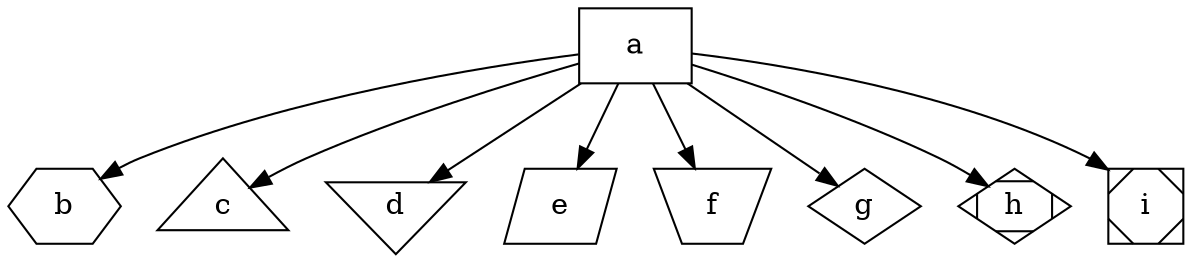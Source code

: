 digraph MyGraph {
  a [shape=box]
  b [shape=polygon,sides=6]
  c [shape=triangle]
  d [shape=invtriangle]
  e [shape=polygon,sides=4,skew=.5]
  f [shape=polygon,sides=4,distortion=.5]
  g [shape=diamond]
  h [shape=Mdiamond]
  i [shape=Msquare]
  a -> b
  a -> c
  a -> d
  a -> e
  a -> f
  a -> g
  a -> h
  a -> i
}